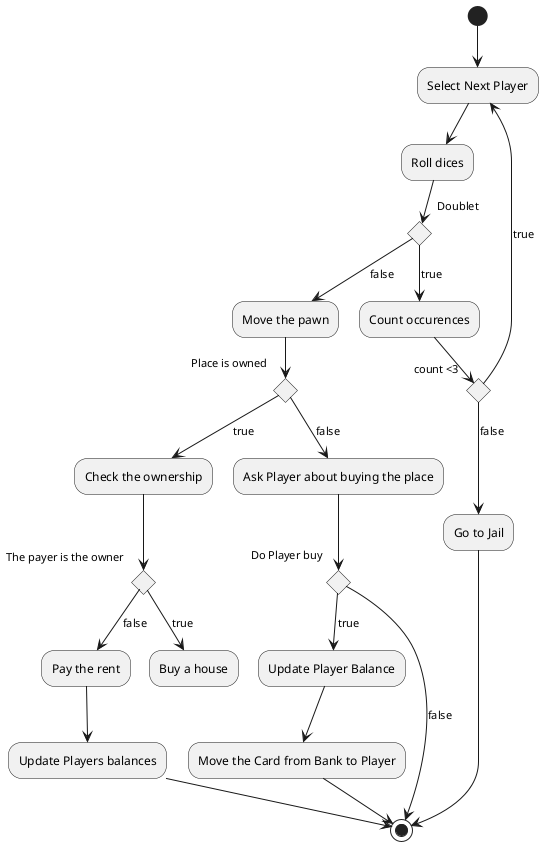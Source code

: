 @startuml

(*) --> "Select Next Player"
--> "Roll dices"
if "Doublet" then 
   --> [true] "Count occurences" as co
else 
   --> [false] "Move the pawn"
if "Place is owned" then 
   --> [true] "Check the ownership" as chOwn
else
   --> [false] "Ask Player about buying the place"
if "Do Player buy" then 
   --> [true] "Update Player Balance" as upd
else 
   --> [false] (*)

  

"Pay the rent" --> "Update Players balances"
--> (*)

"Go to Jail" -->(*)

upd --> "Move the Card from Bank to Player"
--> (*)

co --> if "count <3" then
   --> [true] "Select Next Player"
else 
   --> [false] "Go to Jail"

chOwn --> if "The payer is the owner" then 
   --> [true] "Buy a house"
   else 
   --> [false] "Pay the rent"
   
@enduml